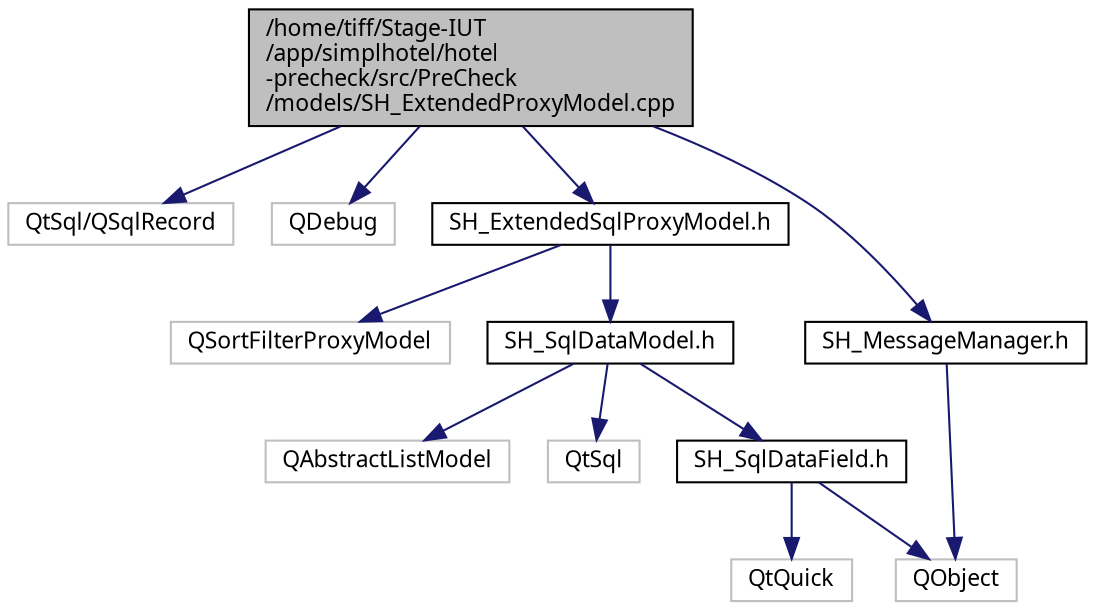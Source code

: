 digraph "/home/tiff/Stage-IUT/app/simplhotel/hotel-precheck/src/PreCheck/models/SH_ExtendedProxyModel.cpp"
{
 // INTERACTIVE_SVG=YES
  bgcolor="transparent";
  edge [fontname="Verdana",fontsize="11",labelfontname="Verdana",labelfontsize="11"];
  node [fontname="Verdana",fontsize="11",shape=record];
  Node1 [label="/home/tiff/Stage-IUT\l/app/simplhotel/hotel\l-precheck/src/PreCheck\l/models/SH_ExtendedProxyModel.cpp",height=0.2,width=0.4,color="black", fillcolor="grey75", style="filled" fontcolor="black"];
  Node1 -> Node2 [color="midnightblue",fontsize="11",style="solid",fontname="Verdana"];
  Node2 [label="QtSql/QSqlRecord",height=0.2,width=0.4,color="grey75"];
  Node1 -> Node3 [color="midnightblue",fontsize="11",style="solid",fontname="Verdana"];
  Node3 [label="QDebug",height=0.2,width=0.4,color="grey75"];
  Node1 -> Node4 [color="midnightblue",fontsize="11",style="solid",fontname="Verdana"];
  Node4 [label="SH_ExtendedSqlProxyModel.h",height=0.2,width=0.4,color="black",URL="$SH__ExtendedSqlProxyModel_8h.html"];
  Node4 -> Node5 [color="midnightblue",fontsize="11",style="solid",fontname="Verdana"];
  Node5 [label="QSortFilterProxyModel",height=0.2,width=0.4,color="grey75"];
  Node4 -> Node6 [color="midnightblue",fontsize="11",style="solid",fontname="Verdana"];
  Node6 [label="SH_SqlDataModel.h",height=0.2,width=0.4,color="black",URL="$SH__SqlDataModel_8h.html"];
  Node6 -> Node7 [color="midnightblue",fontsize="11",style="solid",fontname="Verdana"];
  Node7 [label="QAbstractListModel",height=0.2,width=0.4,color="grey75"];
  Node6 -> Node8 [color="midnightblue",fontsize="11",style="solid",fontname="Verdana"];
  Node8 [label="QtSql",height=0.2,width=0.4,color="grey75"];
  Node6 -> Node9 [color="midnightblue",fontsize="11",style="solid",fontname="Verdana"];
  Node9 [label="SH_SqlDataField.h",height=0.2,width=0.4,color="black",URL="$SH__SqlDataField_8h.html"];
  Node9 -> Node10 [color="midnightblue",fontsize="11",style="solid",fontname="Verdana"];
  Node10 [label="QObject",height=0.2,width=0.4,color="grey75"];
  Node9 -> Node11 [color="midnightblue",fontsize="11",style="solid",fontname="Verdana"];
  Node11 [label="QtQuick",height=0.2,width=0.4,color="grey75"];
  Node1 -> Node12 [color="midnightblue",fontsize="11",style="solid",fontname="Verdana"];
  Node12 [label="SH_MessageManager.h",height=0.2,width=0.4,color="black",URL="$SH__MessageManager_8h.html"];
  Node12 -> Node10 [color="midnightblue",fontsize="11",style="solid",fontname="Verdana"];
}
